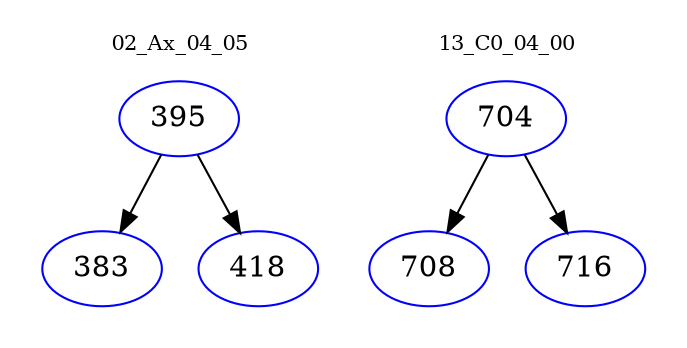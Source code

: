 digraph{
subgraph cluster_0 {
color = white
label = "02_Ax_04_05";
fontsize=10;
T0_395 [label="395", color="blue"]
T0_395 -> T0_383 [color="black"]
T0_383 [label="383", color="blue"]
T0_395 -> T0_418 [color="black"]
T0_418 [label="418", color="blue"]
}
subgraph cluster_1 {
color = white
label = "13_C0_04_00";
fontsize=10;
T1_704 [label="704", color="blue"]
T1_704 -> T1_708 [color="black"]
T1_708 [label="708", color="blue"]
T1_704 -> T1_716 [color="black"]
T1_716 [label="716", color="blue"]
}
}
